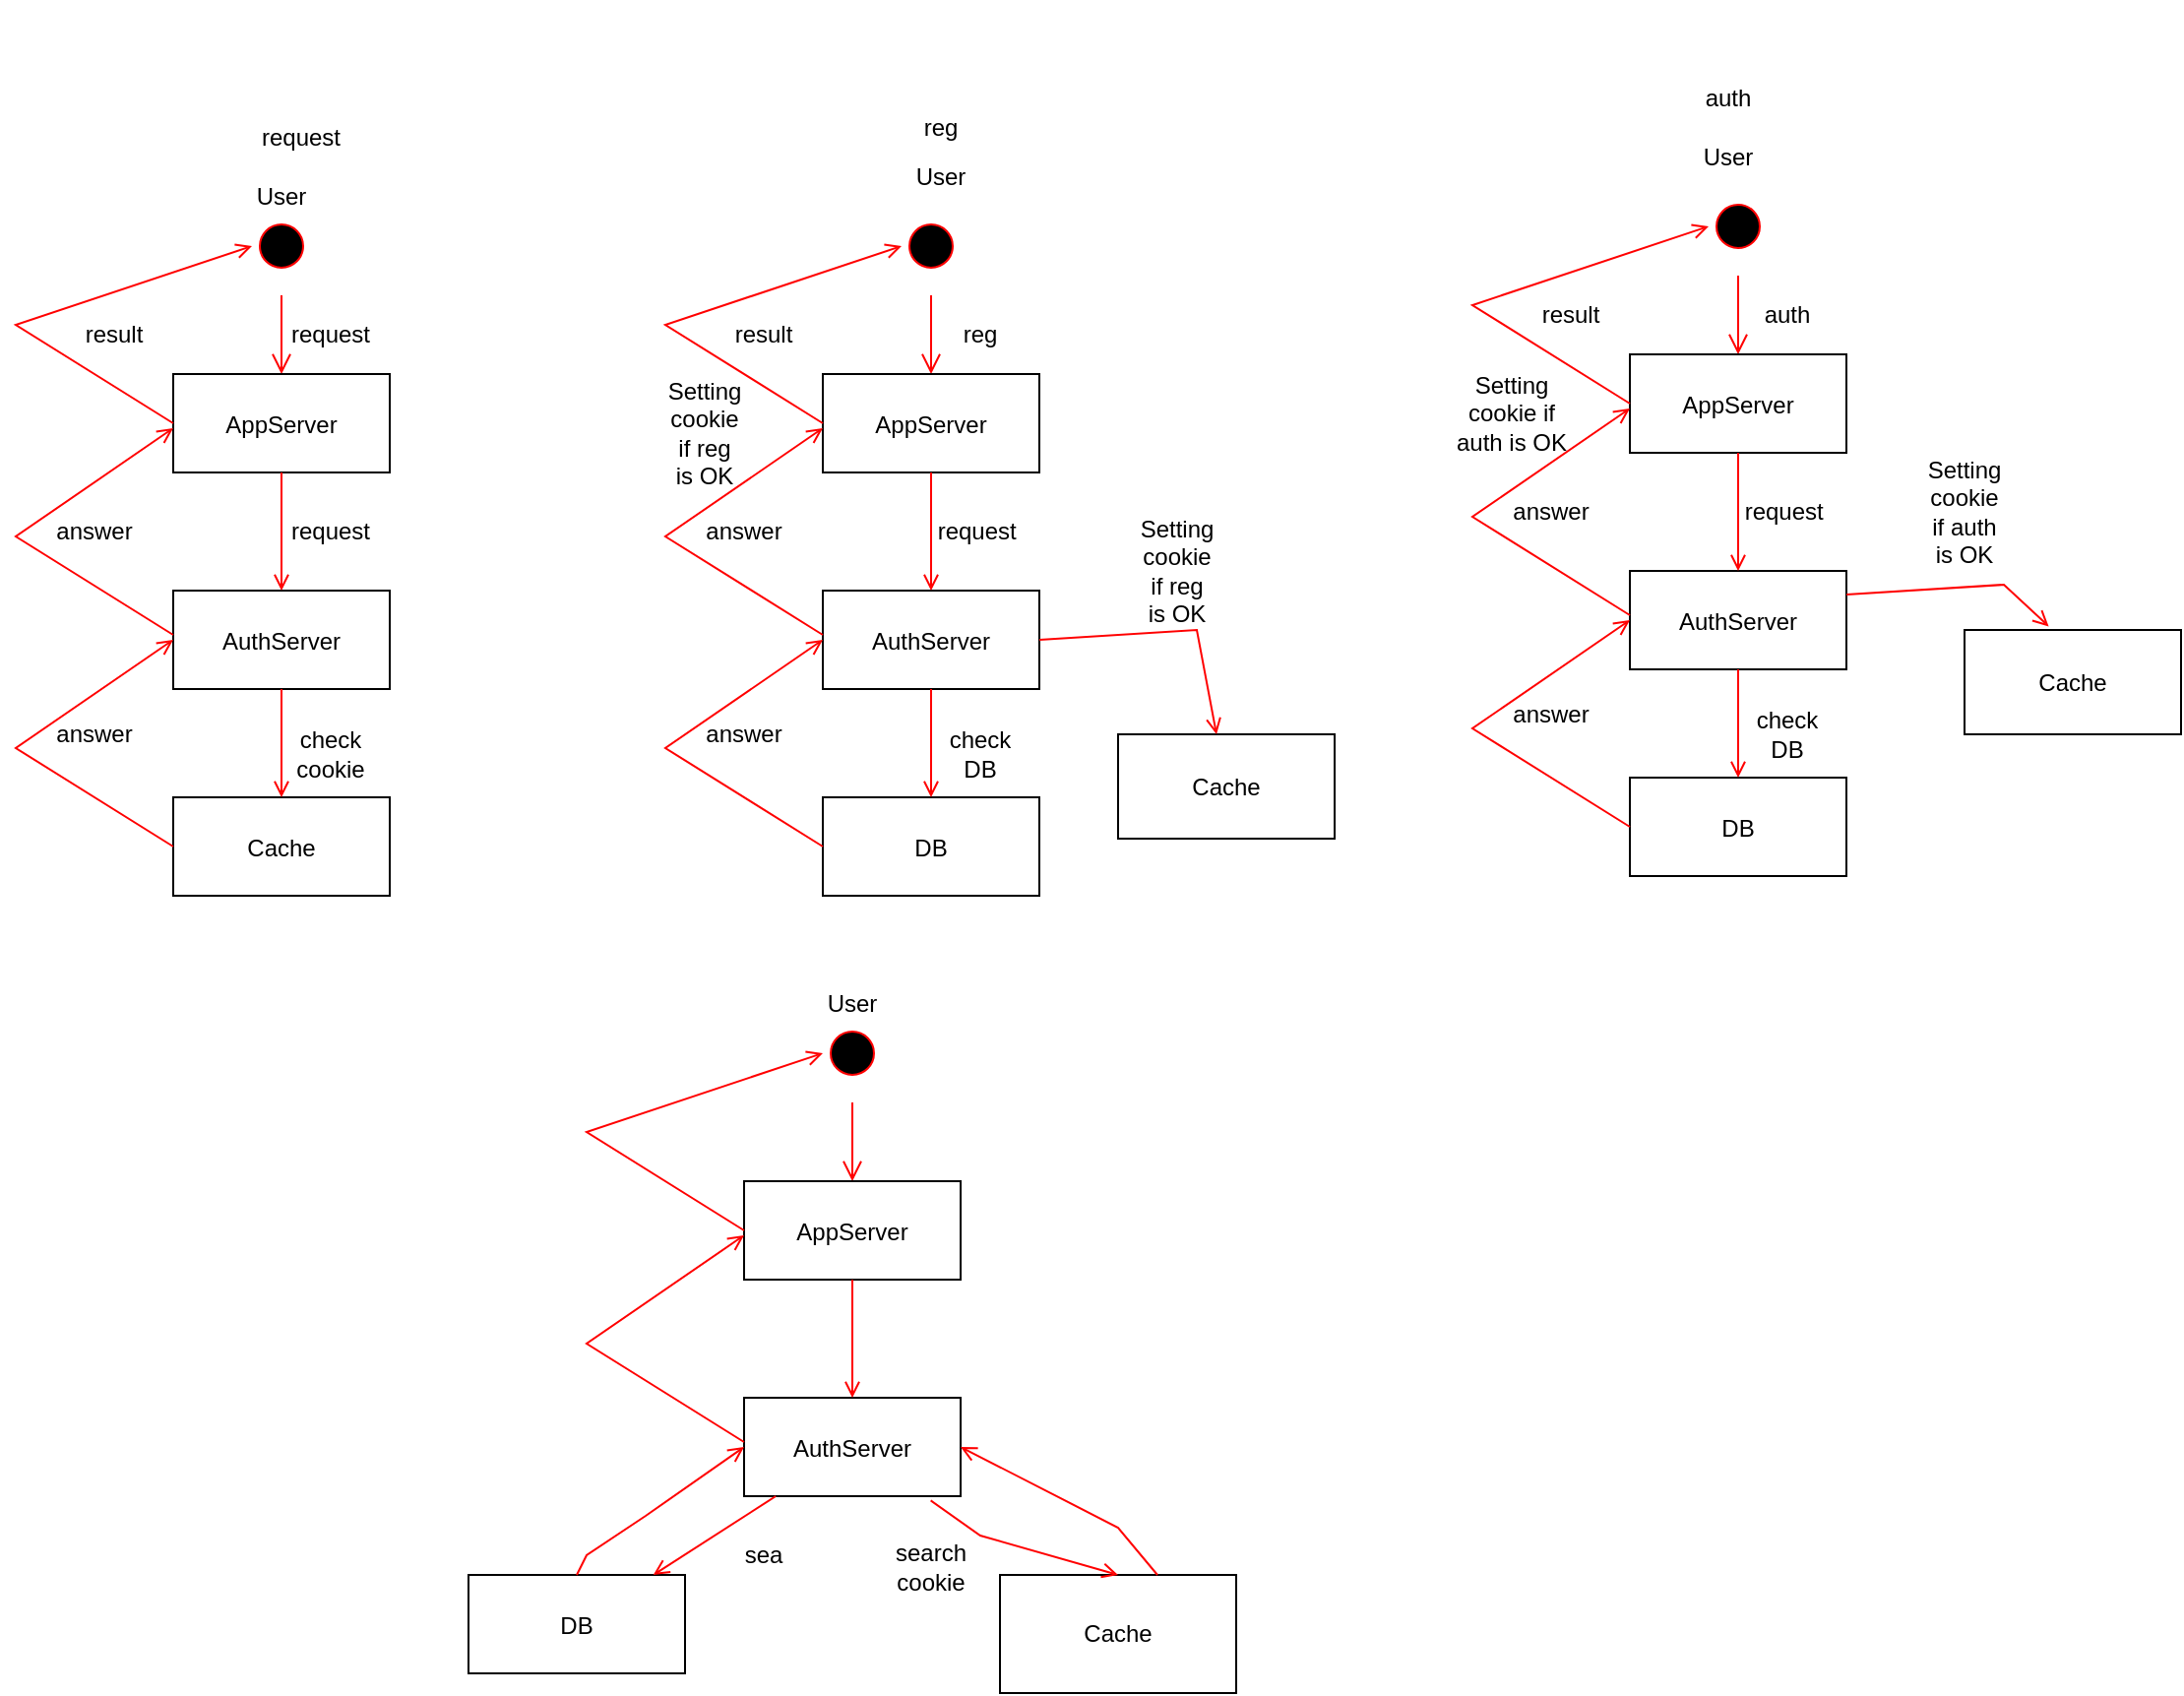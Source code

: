 <mxfile version="14.1.2" type="device"><diagram name="Page-1" id="e7e014a7-5840-1c2e-5031-d8a46d1fe8dd"><mxGraphModel dx="1038" dy="548" grid="1" gridSize="10" guides="1" tooltips="1" connect="1" arrows="1" fold="1" page="1" pageScale="1" pageWidth="1169" pageHeight="826" background="#ffffff" math="0" shadow="0"><root><mxCell id="0"/><mxCell id="1" parent="0"/><mxCell id="6" value="" style="edgeStyle=elbowEdgeStyle;elbow=horizontal;verticalAlign=bottom;endArrow=open;endSize=8;strokeColor=#FF0000;endFill=1;rounded=0" parent="1" target="7" edge="1"><mxGeometry x="170" y="160" as="geometry"><mxPoint x="185" y="230" as="targetPoint"/><mxPoint x="185" y="190" as="sourcePoint"/></mxGeometry></mxCell><mxCell id="7" value="AppServer" style="" parent="1" vertex="1"><mxGeometry x="130" y="230" width="110" height="50" as="geometry"/></mxCell><mxCell id="8" value="AuthServer" style="" parent="1" vertex="1"><mxGeometry x="130" y="340" width="110" height="50" as="geometry"/></mxCell><mxCell id="9" value="" style="endArrow=open;strokeColor=#FF0000;endFill=1;rounded=0;" parent="1" source="7" target="8" edge="1"><mxGeometry relative="1" as="geometry"/></mxCell><mxCell id="10" value="Cache" style="" parent="1" vertex="1"><mxGeometry x="130" y="445" width="110" height="50" as="geometry"/></mxCell><mxCell id="11" value="" style="endArrow=open;strokeColor=#FF0000;endFill=1;rounded=0" parent="1" source="8" target="10" edge="1"><mxGeometry relative="1" as="geometry"/></mxCell><mxCell id="20" value="" style="endArrow=open;strokeColor=#FF0000;endFill=1;rounded=0;entryX=0;entryY=0.5;entryDx=0;entryDy=0;exitX=0;exitY=0.5;exitDx=0;exitDy=0;" parent="1" source="10" target="8" edge="1"><mxGeometry relative="1" as="geometry"><mxPoint x="370" y="470" as="targetPoint"/><Array as="points"><mxPoint x="50" y="420"/></Array></mxGeometry></mxCell><mxCell id="5" value="" style="ellipse;shape=startState;fillColor=#000000;strokeColor=#ff0000;" parent="1" vertex="1"><mxGeometry x="170" y="150" width="30" height="30" as="geometry"/></mxCell><mxCell id="Qw6NxySYJPtWSvKAW6u5-41" value="User" style="text;html=1;strokeColor=none;fillColor=none;align=center;verticalAlign=middle;whiteSpace=wrap;rounded=0;" parent="1" vertex="1"><mxGeometry x="165" y="130" width="40" height="20" as="geometry"/></mxCell><mxCell id="Qw6NxySYJPtWSvKAW6u5-42" value="request" style="text;html=1;strokeColor=none;fillColor=none;align=center;verticalAlign=middle;whiteSpace=wrap;rounded=0;" parent="1" vertex="1"><mxGeometry x="190" y="200" width="40" height="20" as="geometry"/></mxCell><mxCell id="Qw6NxySYJPtWSvKAW6u5-43" value="request" style="text;html=1;strokeColor=none;fillColor=none;align=center;verticalAlign=middle;whiteSpace=wrap;rounded=0;" parent="1" vertex="1"><mxGeometry x="190" y="300" width="40" height="20" as="geometry"/></mxCell><mxCell id="Qw6NxySYJPtWSvKAW6u5-44" value="check cookie" style="text;html=1;strokeColor=none;fillColor=none;align=center;verticalAlign=middle;whiteSpace=wrap;rounded=0;" parent="1" vertex="1"><mxGeometry x="190" y="413" width="40" height="20" as="geometry"/></mxCell><mxCell id="Qw6NxySYJPtWSvKAW6u5-45" value="answer" style="text;html=1;strokeColor=none;fillColor=none;align=center;verticalAlign=middle;whiteSpace=wrap;rounded=0;" parent="1" vertex="1"><mxGeometry x="70" y="403" width="40" height="20" as="geometry"/></mxCell><mxCell id="Qw6NxySYJPtWSvKAW6u5-46" value="" style="endArrow=open;strokeColor=#FF0000;endFill=1;rounded=0;entryX=0;entryY=0.5;entryDx=0;entryDy=0;exitX=0;exitY=0.5;exitDx=0;exitDy=0;" parent="1" edge="1"><mxGeometry relative="1" as="geometry"><mxPoint x="130" y="362.5" as="sourcePoint"/><mxPoint x="130" y="257.5" as="targetPoint"/><Array as="points"><mxPoint x="50" y="312.5"/></Array></mxGeometry></mxCell><mxCell id="Qw6NxySYJPtWSvKAW6u5-47" value="answer" style="text;html=1;strokeColor=none;fillColor=none;align=center;verticalAlign=middle;whiteSpace=wrap;rounded=0;" parent="1" vertex="1"><mxGeometry x="70" y="300" width="40" height="20" as="geometry"/></mxCell><mxCell id="Qw6NxySYJPtWSvKAW6u5-48" value="result" style="text;html=1;strokeColor=none;fillColor=none;align=center;verticalAlign=middle;whiteSpace=wrap;rounded=0;" parent="1" vertex="1"><mxGeometry x="80" y="200" width="40" height="20" as="geometry"/></mxCell><mxCell id="Qw6NxySYJPtWSvKAW6u5-49" value="" style="endArrow=open;strokeColor=#FF0000;endFill=1;rounded=0;entryX=0;entryY=0.5;entryDx=0;entryDy=0;exitX=0;exitY=0.5;exitDx=0;exitDy=0;" parent="1" target="5" edge="1"><mxGeometry relative="1" as="geometry"><mxPoint x="130" y="255" as="sourcePoint"/><mxPoint x="130" y="150" as="targetPoint"/><Array as="points"><mxPoint x="50" y="205"/></Array></mxGeometry></mxCell><mxCell id="Qw6NxySYJPtWSvKAW6u5-50" value="" style="edgeStyle=elbowEdgeStyle;elbow=horizontal;verticalAlign=bottom;endArrow=open;endSize=8;strokeColor=#FF0000;endFill=1;rounded=0" parent="1" target="Qw6NxySYJPtWSvKAW6u5-51" edge="1"><mxGeometry x="500" y="160" as="geometry"><mxPoint x="515" y="230" as="targetPoint"/><mxPoint x="515" y="190" as="sourcePoint"/></mxGeometry></mxCell><mxCell id="Qw6NxySYJPtWSvKAW6u5-51" value="AppServer" style="" parent="1" vertex="1"><mxGeometry x="460" y="230" width="110" height="50" as="geometry"/></mxCell><mxCell id="Qw6NxySYJPtWSvKAW6u5-52" value="AuthServer" style="" parent="1" vertex="1"><mxGeometry x="460" y="340" width="110" height="50" as="geometry"/></mxCell><mxCell id="Qw6NxySYJPtWSvKAW6u5-53" value="" style="endArrow=open;strokeColor=#FF0000;endFill=1;rounded=0;" parent="1" source="Qw6NxySYJPtWSvKAW6u5-51" target="Qw6NxySYJPtWSvKAW6u5-52" edge="1"><mxGeometry relative="1" as="geometry"/></mxCell><mxCell id="Qw6NxySYJPtWSvKAW6u5-54" value="DB" style="" parent="1" vertex="1"><mxGeometry x="460" y="445" width="110" height="50" as="geometry"/></mxCell><mxCell id="Qw6NxySYJPtWSvKAW6u5-55" value="" style="endArrow=open;strokeColor=#FF0000;endFill=1;rounded=0" parent="1" source="Qw6NxySYJPtWSvKAW6u5-52" target="Qw6NxySYJPtWSvKAW6u5-54" edge="1"><mxGeometry relative="1" as="geometry"/></mxCell><mxCell id="Qw6NxySYJPtWSvKAW6u5-56" value="" style="endArrow=open;strokeColor=#FF0000;endFill=1;rounded=0;entryX=0;entryY=0.5;entryDx=0;entryDy=0;exitX=0;exitY=0.5;exitDx=0;exitDy=0;" parent="1" source="Qw6NxySYJPtWSvKAW6u5-54" target="Qw6NxySYJPtWSvKAW6u5-52" edge="1"><mxGeometry relative="1" as="geometry"><mxPoint x="700" y="470" as="targetPoint"/><Array as="points"><mxPoint x="380" y="420"/></Array></mxGeometry></mxCell><mxCell id="Qw6NxySYJPtWSvKAW6u5-57" value="" style="ellipse;shape=startState;fillColor=#000000;strokeColor=#ff0000;" parent="1" vertex="1"><mxGeometry x="500" y="150" width="30" height="30" as="geometry"/></mxCell><mxCell id="Qw6NxySYJPtWSvKAW6u5-58" value="reg" style="text;html=1;strokeColor=none;fillColor=none;align=center;verticalAlign=middle;whiteSpace=wrap;rounded=0;" parent="1" vertex="1"><mxGeometry x="520" y="200" width="40" height="20" as="geometry"/></mxCell><mxCell id="Qw6NxySYJPtWSvKAW6u5-59" value="request&amp;nbsp;" style="text;html=1;strokeColor=none;fillColor=none;align=center;verticalAlign=middle;whiteSpace=wrap;rounded=0;" parent="1" vertex="1"><mxGeometry x="520" y="300" width="40" height="20" as="geometry"/></mxCell><mxCell id="Qw6NxySYJPtWSvKAW6u5-60" value="check DB" style="text;html=1;strokeColor=none;fillColor=none;align=center;verticalAlign=middle;whiteSpace=wrap;rounded=0;" parent="1" vertex="1"><mxGeometry x="520" y="413" width="40" height="20" as="geometry"/></mxCell><mxCell id="Qw6NxySYJPtWSvKAW6u5-61" value="answer" style="text;html=1;strokeColor=none;fillColor=none;align=center;verticalAlign=middle;whiteSpace=wrap;rounded=0;" parent="1" vertex="1"><mxGeometry x="400" y="403" width="40" height="20" as="geometry"/></mxCell><mxCell id="Qw6NxySYJPtWSvKAW6u5-62" value="" style="endArrow=open;strokeColor=#FF0000;endFill=1;rounded=0;entryX=0;entryY=0.5;entryDx=0;entryDy=0;exitX=0;exitY=0.5;exitDx=0;exitDy=0;" parent="1" edge="1"><mxGeometry relative="1" as="geometry"><mxPoint x="460" y="362.5" as="sourcePoint"/><mxPoint x="460" y="257.5" as="targetPoint"/><Array as="points"><mxPoint x="380" y="312.5"/></Array></mxGeometry></mxCell><mxCell id="Qw6NxySYJPtWSvKAW6u5-63" value="answer" style="text;html=1;strokeColor=none;fillColor=none;align=center;verticalAlign=middle;whiteSpace=wrap;rounded=0;" parent="1" vertex="1"><mxGeometry x="400" y="300" width="40" height="20" as="geometry"/></mxCell><mxCell id="Qw6NxySYJPtWSvKAW6u5-64" value="result" style="text;html=1;strokeColor=none;fillColor=none;align=center;verticalAlign=middle;whiteSpace=wrap;rounded=0;" parent="1" vertex="1"><mxGeometry x="410" y="200" width="40" height="20" as="geometry"/></mxCell><mxCell id="Qw6NxySYJPtWSvKAW6u5-65" value="" style="endArrow=open;strokeColor=#FF0000;endFill=1;rounded=0;entryX=0;entryY=0.5;entryDx=0;entryDy=0;exitX=0;exitY=0.5;exitDx=0;exitDy=0;" parent="1" target="Qw6NxySYJPtWSvKAW6u5-57" edge="1"><mxGeometry relative="1" as="geometry"><mxPoint x="460" y="255" as="sourcePoint"/><mxPoint x="460" y="150" as="targetPoint"/><Array as="points"><mxPoint x="380" y="205"/></Array></mxGeometry></mxCell><mxCell id="Qw6NxySYJPtWSvKAW6u5-66" value="" style="edgeStyle=elbowEdgeStyle;elbow=horizontal;verticalAlign=bottom;endArrow=open;endSize=8;strokeColor=#FF0000;endFill=1;rounded=0" parent="1" target="Qw6NxySYJPtWSvKAW6u5-67" edge="1"><mxGeometry x="910" y="150" as="geometry"><mxPoint x="925" y="220" as="targetPoint"/><mxPoint x="925" y="180" as="sourcePoint"/></mxGeometry></mxCell><mxCell id="Qw6NxySYJPtWSvKAW6u5-67" value="AppServer" style="" parent="1" vertex="1"><mxGeometry x="870" y="220" width="110" height="50" as="geometry"/></mxCell><mxCell id="Qw6NxySYJPtWSvKAW6u5-68" value="AuthServer" style="" parent="1" vertex="1"><mxGeometry x="870" y="330" width="110" height="50" as="geometry"/></mxCell><mxCell id="Qw6NxySYJPtWSvKAW6u5-69" value="" style="endArrow=open;strokeColor=#FF0000;endFill=1;rounded=0;" parent="1" source="Qw6NxySYJPtWSvKAW6u5-67" target="Qw6NxySYJPtWSvKAW6u5-68" edge="1"><mxGeometry relative="1" as="geometry"/></mxCell><mxCell id="Qw6NxySYJPtWSvKAW6u5-70" value="DB" style="" parent="1" vertex="1"><mxGeometry x="870" y="435" width="110" height="50" as="geometry"/></mxCell><mxCell id="Qw6NxySYJPtWSvKAW6u5-71" value="" style="endArrow=open;strokeColor=#FF0000;endFill=1;rounded=0" parent="1" source="Qw6NxySYJPtWSvKAW6u5-68" target="Qw6NxySYJPtWSvKAW6u5-70" edge="1"><mxGeometry relative="1" as="geometry"/></mxCell><mxCell id="Qw6NxySYJPtWSvKAW6u5-72" value="" style="endArrow=open;strokeColor=#FF0000;endFill=1;rounded=0;entryX=0;entryY=0.5;entryDx=0;entryDy=0;exitX=0;exitY=0.5;exitDx=0;exitDy=0;" parent="1" source="Qw6NxySYJPtWSvKAW6u5-70" target="Qw6NxySYJPtWSvKAW6u5-68" edge="1"><mxGeometry relative="1" as="geometry"><mxPoint x="1110" y="460" as="targetPoint"/><Array as="points"><mxPoint x="790" y="410"/></Array></mxGeometry></mxCell><mxCell id="Qw6NxySYJPtWSvKAW6u5-73" value="" style="ellipse;shape=startState;fillColor=#000000;strokeColor=#ff0000;" parent="1" vertex="1"><mxGeometry x="910" y="140" width="30" height="30" as="geometry"/></mxCell><mxCell id="Qw6NxySYJPtWSvKAW6u5-74" value="auth" style="text;html=1;strokeColor=none;fillColor=none;align=center;verticalAlign=middle;whiteSpace=wrap;rounded=0;" parent="1" vertex="1"><mxGeometry x="930" y="190" width="40" height="20" as="geometry"/></mxCell><mxCell id="Qw6NxySYJPtWSvKAW6u5-75" value="request&amp;nbsp;" style="text;html=1;strokeColor=none;fillColor=none;align=center;verticalAlign=middle;whiteSpace=wrap;rounded=0;" parent="1" vertex="1"><mxGeometry x="930" y="290" width="40" height="20" as="geometry"/></mxCell><mxCell id="Qw6NxySYJPtWSvKAW6u5-76" value="check DB" style="text;html=1;strokeColor=none;fillColor=none;align=center;verticalAlign=middle;whiteSpace=wrap;rounded=0;" parent="1" vertex="1"><mxGeometry x="930" y="403" width="40" height="20" as="geometry"/></mxCell><mxCell id="Qw6NxySYJPtWSvKAW6u5-77" value="answer" style="text;html=1;strokeColor=none;fillColor=none;align=center;verticalAlign=middle;whiteSpace=wrap;rounded=0;" parent="1" vertex="1"><mxGeometry x="810" y="393" width="40" height="20" as="geometry"/></mxCell><mxCell id="Qw6NxySYJPtWSvKAW6u5-78" value="" style="endArrow=open;strokeColor=#FF0000;endFill=1;rounded=0;entryX=0;entryY=0.5;entryDx=0;entryDy=0;exitX=0;exitY=0.5;exitDx=0;exitDy=0;" parent="1" edge="1"><mxGeometry relative="1" as="geometry"><mxPoint x="870" y="352.5" as="sourcePoint"/><mxPoint x="870" y="247.5" as="targetPoint"/><Array as="points"><mxPoint x="790" y="302.5"/></Array></mxGeometry></mxCell><mxCell id="Qw6NxySYJPtWSvKAW6u5-79" value="answer" style="text;html=1;strokeColor=none;fillColor=none;align=center;verticalAlign=middle;whiteSpace=wrap;rounded=0;" parent="1" vertex="1"><mxGeometry x="810" y="290" width="40" height="20" as="geometry"/></mxCell><mxCell id="Qw6NxySYJPtWSvKAW6u5-80" value="result" style="text;html=1;strokeColor=none;fillColor=none;align=center;verticalAlign=middle;whiteSpace=wrap;rounded=0;" parent="1" vertex="1"><mxGeometry x="820" y="190" width="40" height="20" as="geometry"/></mxCell><mxCell id="Qw6NxySYJPtWSvKAW6u5-81" value="" style="endArrow=open;strokeColor=#FF0000;endFill=1;rounded=0;entryX=0;entryY=0.5;entryDx=0;entryDy=0;exitX=0;exitY=0.5;exitDx=0;exitDy=0;" parent="1" target="Qw6NxySYJPtWSvKAW6u5-73" edge="1"><mxGeometry relative="1" as="geometry"><mxPoint x="870" y="245" as="sourcePoint"/><mxPoint x="870" y="140" as="targetPoint"/><Array as="points"><mxPoint x="790" y="195"/></Array></mxGeometry></mxCell><mxCell id="Qw6NxySYJPtWSvKAW6u5-82" value="Setting cookie if reg is OK" style="text;html=1;strokeColor=none;fillColor=none;align=center;verticalAlign=middle;whiteSpace=wrap;rounded=0;" parent="1" vertex="1"><mxGeometry x="380" y="250" width="40" height="20" as="geometry"/></mxCell><mxCell id="Qw6NxySYJPtWSvKAW6u5-83" value="Setting cookie if auth is OK" style="text;html=1;strokeColor=none;fillColor=none;align=center;verticalAlign=middle;whiteSpace=wrap;rounded=0;" parent="1" vertex="1"><mxGeometry x="780" y="240" width="60" height="20" as="geometry"/></mxCell><mxCell id="Qw6NxySYJPtWSvKAW6u5-84" value="" style="edgeStyle=elbowEdgeStyle;elbow=horizontal;verticalAlign=bottom;endArrow=open;endSize=8;strokeColor=#FF0000;endFill=1;rounded=0" parent="1" target="Qw6NxySYJPtWSvKAW6u5-85" edge="1"><mxGeometry x="460" y="570" as="geometry"><mxPoint x="475" y="640" as="targetPoint"/><mxPoint x="475" y="600" as="sourcePoint"/></mxGeometry></mxCell><mxCell id="Qw6NxySYJPtWSvKAW6u5-85" value="AppServer" style="" parent="1" vertex="1"><mxGeometry x="420" y="640" width="110" height="50" as="geometry"/></mxCell><mxCell id="Qw6NxySYJPtWSvKAW6u5-86" value="AuthServer" style="" parent="1" vertex="1"><mxGeometry x="420" y="750" width="110" height="50" as="geometry"/></mxCell><mxCell id="Qw6NxySYJPtWSvKAW6u5-87" value="" style="endArrow=open;strokeColor=#FF0000;endFill=1;rounded=0;" parent="1" source="Qw6NxySYJPtWSvKAW6u5-85" target="Qw6NxySYJPtWSvKAW6u5-86" edge="1"><mxGeometry relative="1" as="geometry"/></mxCell><mxCell id="Qw6NxySYJPtWSvKAW6u5-88" value="DB" style="" parent="1" vertex="1"><mxGeometry x="280" y="840" width="110" height="50" as="geometry"/></mxCell><mxCell id="Qw6NxySYJPtWSvKAW6u5-89" value="" style="endArrow=open;strokeColor=#FF0000;endFill=1;rounded=0" parent="1" source="Qw6NxySYJPtWSvKAW6u5-86" target="Qw6NxySYJPtWSvKAW6u5-88" edge="1"><mxGeometry relative="1" as="geometry"/></mxCell><mxCell id="Qw6NxySYJPtWSvKAW6u5-90" value="" style="endArrow=open;strokeColor=#FF0000;endFill=1;rounded=0;entryX=0;entryY=0.5;entryDx=0;entryDy=0;exitX=0.5;exitY=0;exitDx=0;exitDy=0;" parent="1" source="Qw6NxySYJPtWSvKAW6u5-88" target="Qw6NxySYJPtWSvKAW6u5-86" edge="1"><mxGeometry relative="1" as="geometry"><mxPoint x="660" y="880" as="targetPoint"/><Array as="points"><mxPoint x="340" y="830"/><mxPoint x="370" y="810"/></Array></mxGeometry></mxCell><mxCell id="Qw6NxySYJPtWSvKAW6u5-91" value="" style="ellipse;shape=startState;fillColor=#000000;strokeColor=#ff0000;" parent="1" vertex="1"><mxGeometry x="460" y="560" width="30" height="30" as="geometry"/></mxCell><mxCell id="Qw6NxySYJPtWSvKAW6u5-96" value="" style="endArrow=open;strokeColor=#FF0000;endFill=1;rounded=0;entryX=0;entryY=0.5;entryDx=0;entryDy=0;exitX=0;exitY=0.5;exitDx=0;exitDy=0;" parent="1" edge="1"><mxGeometry relative="1" as="geometry"><mxPoint x="420" y="772.5" as="sourcePoint"/><mxPoint x="420" y="667.5" as="targetPoint"/><Array as="points"><mxPoint x="340" y="722.5"/></Array></mxGeometry></mxCell><mxCell id="Qw6NxySYJPtWSvKAW6u5-99" value="" style="endArrow=open;strokeColor=#FF0000;endFill=1;rounded=0;entryX=0;entryY=0.5;entryDx=0;entryDy=0;exitX=0;exitY=0.5;exitDx=0;exitDy=0;" parent="1" target="Qw6NxySYJPtWSvKAW6u5-91" edge="1"><mxGeometry relative="1" as="geometry"><mxPoint x="420" y="665" as="sourcePoint"/><mxPoint x="420" y="560" as="targetPoint"/><Array as="points"><mxPoint x="340" y="615"/></Array></mxGeometry></mxCell><mxCell id="Qw6NxySYJPtWSvKAW6u5-101" value="Cache" style="rounded=0;whiteSpace=wrap;html=1;" parent="1" vertex="1"><mxGeometry x="550" y="840" width="120" height="60" as="geometry"/></mxCell><mxCell id="Qw6NxySYJPtWSvKAW6u5-102" value="" style="endArrow=open;strokeColor=#FF0000;endFill=1;rounded=0;exitX=0.862;exitY=1.044;exitDx=0;exitDy=0;exitPerimeter=0;entryX=0.5;entryY=0;entryDx=0;entryDy=0;" parent="1" source="Qw6NxySYJPtWSvKAW6u5-86" target="Qw6NxySYJPtWSvKAW6u5-101" edge="1"><mxGeometry relative="1" as="geometry"><mxPoint x="446.111" y="810" as="sourcePoint"/><mxPoint x="384" y="850" as="targetPoint"/><Array as="points"><mxPoint x="540" y="820"/></Array></mxGeometry></mxCell><mxCell id="Qw6NxySYJPtWSvKAW6u5-103" value="" style="endArrow=open;strokeColor=#FF0000;endFill=1;rounded=0;entryX=1;entryY=0.5;entryDx=0;entryDy=0;" parent="1" target="Qw6NxySYJPtWSvKAW6u5-86" edge="1"><mxGeometry relative="1" as="geometry"><mxPoint x="690" y="761" as="targetPoint"/><Array as="points"><mxPoint x="610" y="816"/></Array><mxPoint x="630" y="840" as="sourcePoint"/></mxGeometry></mxCell><mxCell id="Qw6NxySYJPtWSvKAW6u5-104" value="User" style="text;html=1;strokeColor=none;fillColor=none;align=center;verticalAlign=middle;whiteSpace=wrap;rounded=0;" parent="1" vertex="1"><mxGeometry x="500" y="120" width="40" height="20" as="geometry"/></mxCell><mxCell id="Qw6NxySYJPtWSvKAW6u5-105" value="User" style="text;html=1;strokeColor=none;fillColor=none;align=center;verticalAlign=middle;whiteSpace=wrap;rounded=0;" parent="1" vertex="1"><mxGeometry x="900" y="110" width="40" height="20" as="geometry"/></mxCell><mxCell id="Qw6NxySYJPtWSvKAW6u5-106" value="User" style="text;html=1;strokeColor=none;fillColor=none;align=center;verticalAlign=middle;whiteSpace=wrap;rounded=0;" parent="1" vertex="1"><mxGeometry x="455" y="540" width="40" height="20" as="geometry"/></mxCell><mxCell id="71cmvpD7kYaqUCV62h-a-20" value="search cookie" style="text;html=1;strokeColor=none;fillColor=none;align=center;verticalAlign=middle;whiteSpace=wrap;rounded=0;" vertex="1" parent="1"><mxGeometry x="495" y="826" width="40" height="20" as="geometry"/></mxCell><mxCell id="71cmvpD7kYaqUCV62h-a-21" value="sea" style="text;html=1;strokeColor=none;fillColor=none;align=center;verticalAlign=middle;whiteSpace=wrap;rounded=0;" vertex="1" parent="1"><mxGeometry x="410" y="820" width="40" height="20" as="geometry"/></mxCell><mxCell id="71cmvpD7kYaqUCV62h-a-22" value="request" style="text;html=1;strokeColor=none;fillColor=none;align=center;verticalAlign=middle;whiteSpace=wrap;rounded=0;" vertex="1" parent="1"><mxGeometry x="130" y="70" width="130" height="80" as="geometry"/></mxCell><mxCell id="71cmvpD7kYaqUCV62h-a-23" value="reg" style="text;html=1;strokeColor=none;fillColor=none;align=center;verticalAlign=middle;whiteSpace=wrap;rounded=0;" vertex="1" parent="1"><mxGeometry x="460" y="60" width="120" height="90" as="geometry"/></mxCell><mxCell id="71cmvpD7kYaqUCV62h-a-24" value="auth" style="text;html=1;strokeColor=none;fillColor=none;align=center;verticalAlign=middle;whiteSpace=wrap;rounded=0;" vertex="1" parent="1"><mxGeometry x="855" y="40" width="130" height="100" as="geometry"/></mxCell><mxCell id="71cmvpD7kYaqUCV62h-a-25" value="Cache" style="rounded=0;whiteSpace=wrap;html=1;" vertex="1" parent="1"><mxGeometry x="610" y="413" width="110" height="53" as="geometry"/></mxCell><mxCell id="71cmvpD7kYaqUCV62h-a-27" value="" style="endArrow=open;strokeColor=#FF0000;endFill=1;rounded=0;exitX=1;exitY=0.5;exitDx=0;exitDy=0;" edge="1" parent="1" source="Qw6NxySYJPtWSvKAW6u5-52" target="71cmvpD7kYaqUCV62h-a-25"><mxGeometry relative="1" as="geometry"><mxPoint x="525" y="400" as="sourcePoint"/><mxPoint x="525" y="455" as="targetPoint"/><Array as="points"><mxPoint x="650" y="360"/></Array></mxGeometry></mxCell><mxCell id="71cmvpD7kYaqUCV62h-a-28" value="Setting cookie if reg is OK" style="text;html=1;strokeColor=none;fillColor=none;align=center;verticalAlign=middle;whiteSpace=wrap;rounded=0;" vertex="1" parent="1"><mxGeometry x="620" y="320" width="40" height="20" as="geometry"/></mxCell><mxCell id="71cmvpD7kYaqUCV62h-a-29" value="Cache" style="rounded=0;whiteSpace=wrap;html=1;" vertex="1" parent="1"><mxGeometry x="1040" y="360" width="110" height="53" as="geometry"/></mxCell><mxCell id="71cmvpD7kYaqUCV62h-a-30" value="Setting cookie if auth is OK" style="text;html=1;strokeColor=none;fillColor=none;align=center;verticalAlign=middle;whiteSpace=wrap;rounded=0;" vertex="1" parent="1"><mxGeometry x="1020" y="290" width="40" height="20" as="geometry"/></mxCell><mxCell id="71cmvpD7kYaqUCV62h-a-31" value="" style="endArrow=open;strokeColor=#FF0000;endFill=1;rounded=0;exitX=1;exitY=0.5;exitDx=0;exitDy=0;entryX=0.389;entryY=-0.034;entryDx=0;entryDy=0;entryPerimeter=0;" edge="1" parent="1" target="71cmvpD7kYaqUCV62h-a-29"><mxGeometry relative="1" as="geometry"><mxPoint x="980" y="342" as="sourcePoint"/><mxPoint x="1070" y="390" as="targetPoint"/><Array as="points"><mxPoint x="1060" y="337"/></Array></mxGeometry></mxCell></root></mxGraphModel></diagram></mxfile>